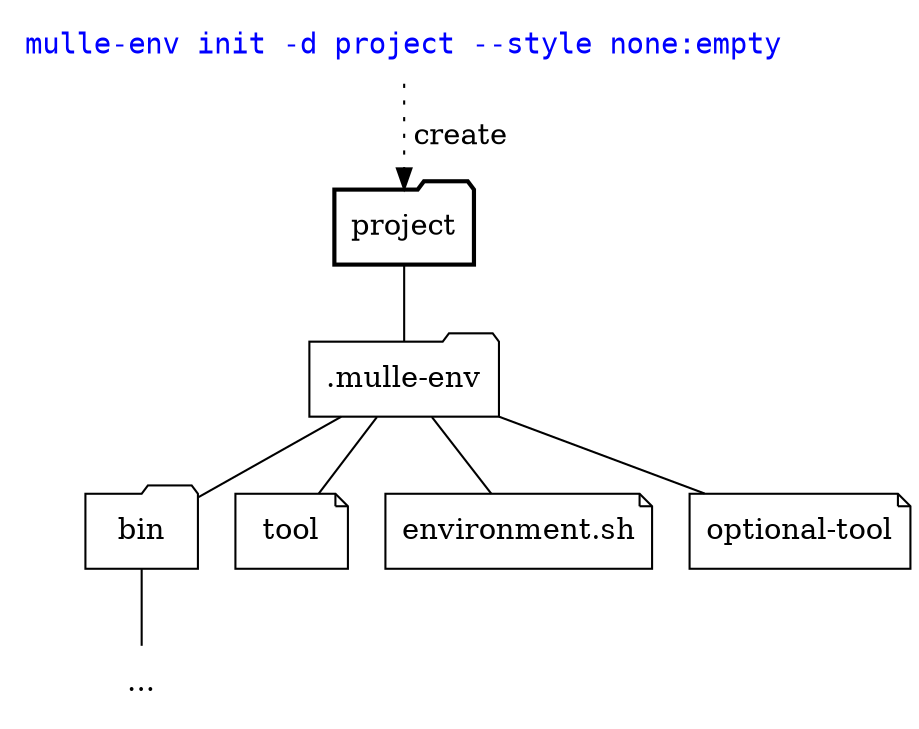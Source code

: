 digraph G {
    graph [rankdir = TD];

    node[shape=note];
    edge[arrowhead=none];

        "mulle-env init" [ label="mulle-env init -d project --style none:empty",
                           fontname="monospace",
                           fontcolor="blue",
                           shape="none" ]

        "mulle-env init" -> "project" [ arrowhead="", style="dotted", label=" create"]
         "project"     [ shape="folder", penwidth="2" ]
        ".mulle-env"   [ shape="folder" ]
        "bin"          [ shape="folder" ]

        "tool"
        "environment.sh"

        "project" ->  ".mulle-env"
        ".mulle-env" -> "environment.sh"
        ".mulle-env" -> "tool"
        ".mulle-env" -> "optional-tool"
        ".mulle-env" -> "bin"
        "bin" ->     "..."
        "..." [ shape="none"]
}

